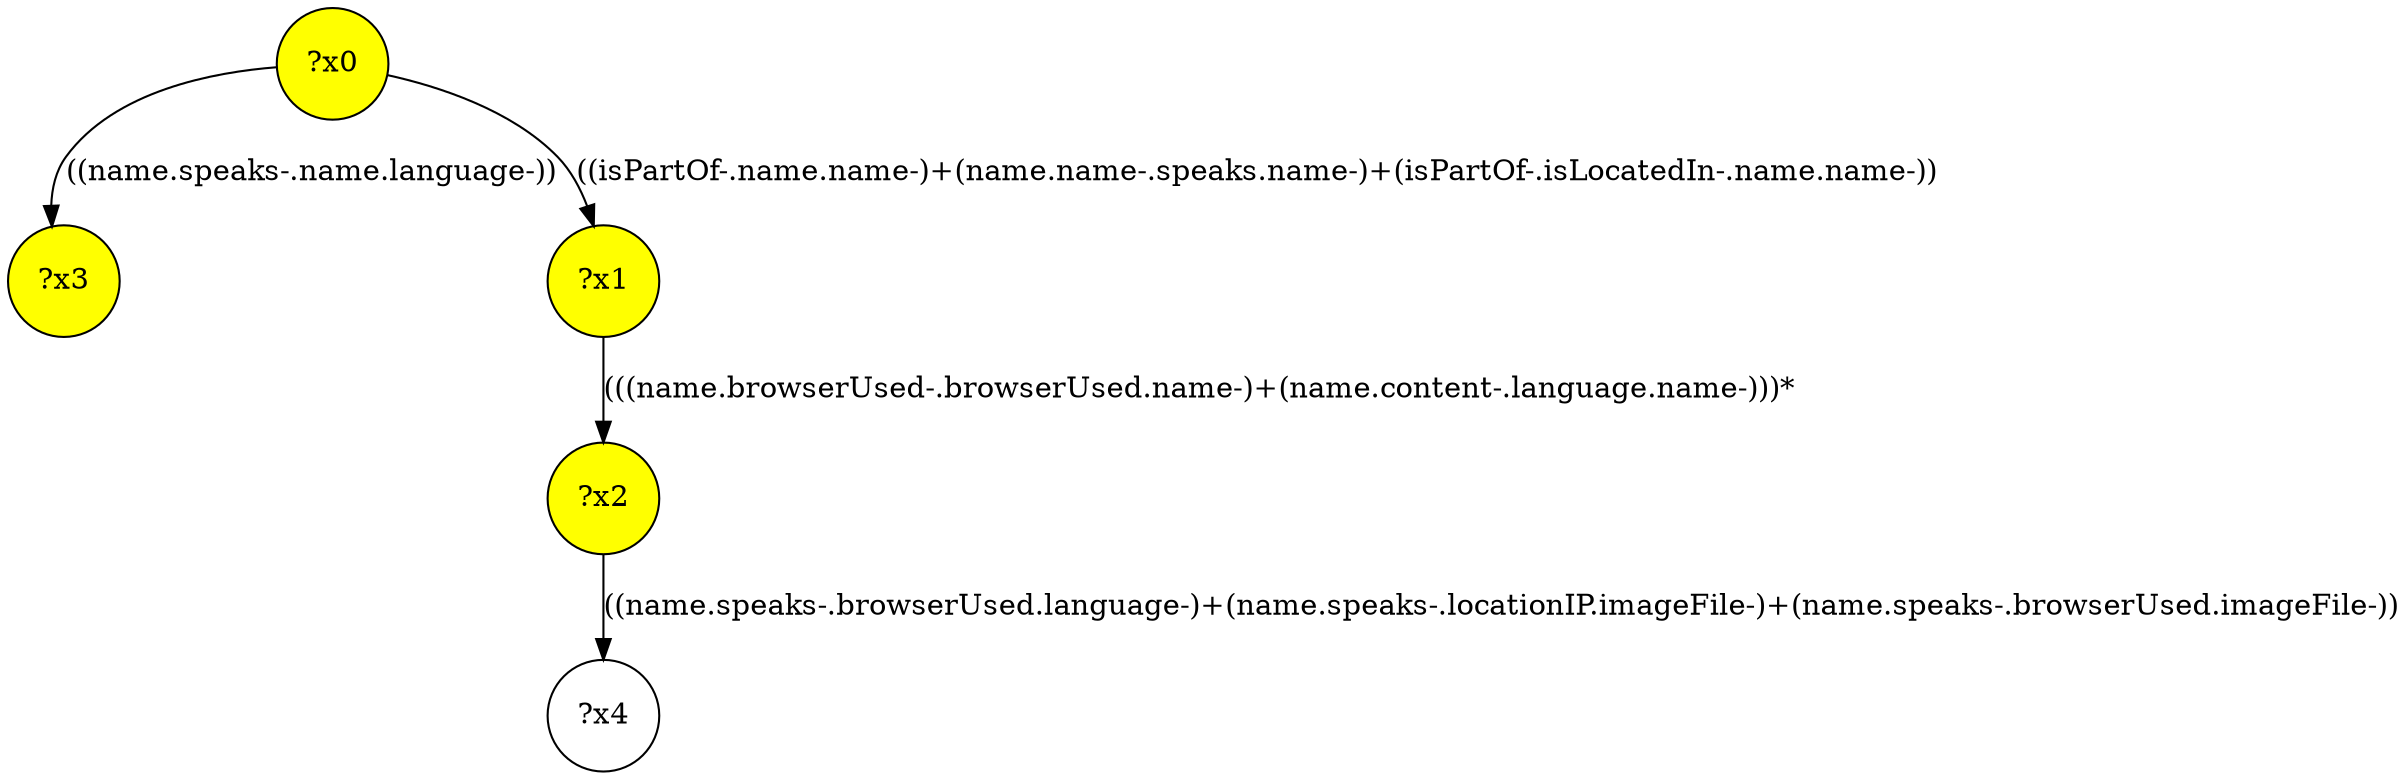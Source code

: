 digraph g {
	x3 [fillcolor="yellow", style="filled," shape=circle, label="?x3"];
	x0 [fillcolor="yellow", style="filled," shape=circle, label="?x0"];
	x1 [fillcolor="yellow", style="filled," shape=circle, label="?x1"];
	x2 [fillcolor="yellow", style="filled," shape=circle, label="?x2"];
	x0 -> x1 [label="((isPartOf-.name.name-)+(name.name-.speaks.name-)+(isPartOf-.isLocatedIn-.name.name-))"];
	x1 -> x2 [label="(((name.browserUsed-.browserUsed.name-)+(name.content-.language.name-)))*"];
	x0 -> x3 [label="((name.speaks-.name.language-))"];
	x4 [shape=circle, label="?x4"];
	x2 -> x4 [label="((name.speaks-.browserUsed.language-)+(name.speaks-.locationIP.imageFile-)+(name.speaks-.browserUsed.imageFile-))"];
}
